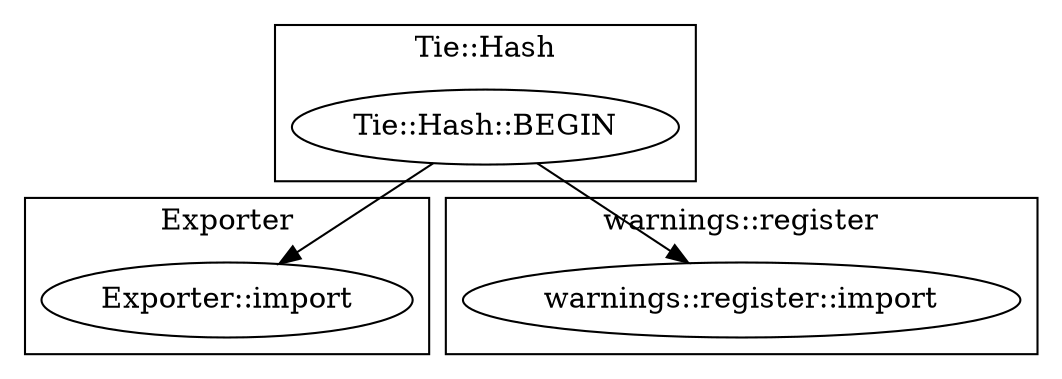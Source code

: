 digraph {
graph [overlap=false]
subgraph cluster_Tie_Hash {
	label="Tie::Hash";
	"Tie::Hash::BEGIN";
}
subgraph cluster_Exporter {
	label="Exporter";
	"Exporter::import";
}
subgraph cluster_warnings_register {
	label="warnings::register";
	"warnings::register::import";
}
"Tie::Hash::BEGIN" -> "Exporter::import";
"Tie::Hash::BEGIN" -> "warnings::register::import";
}
